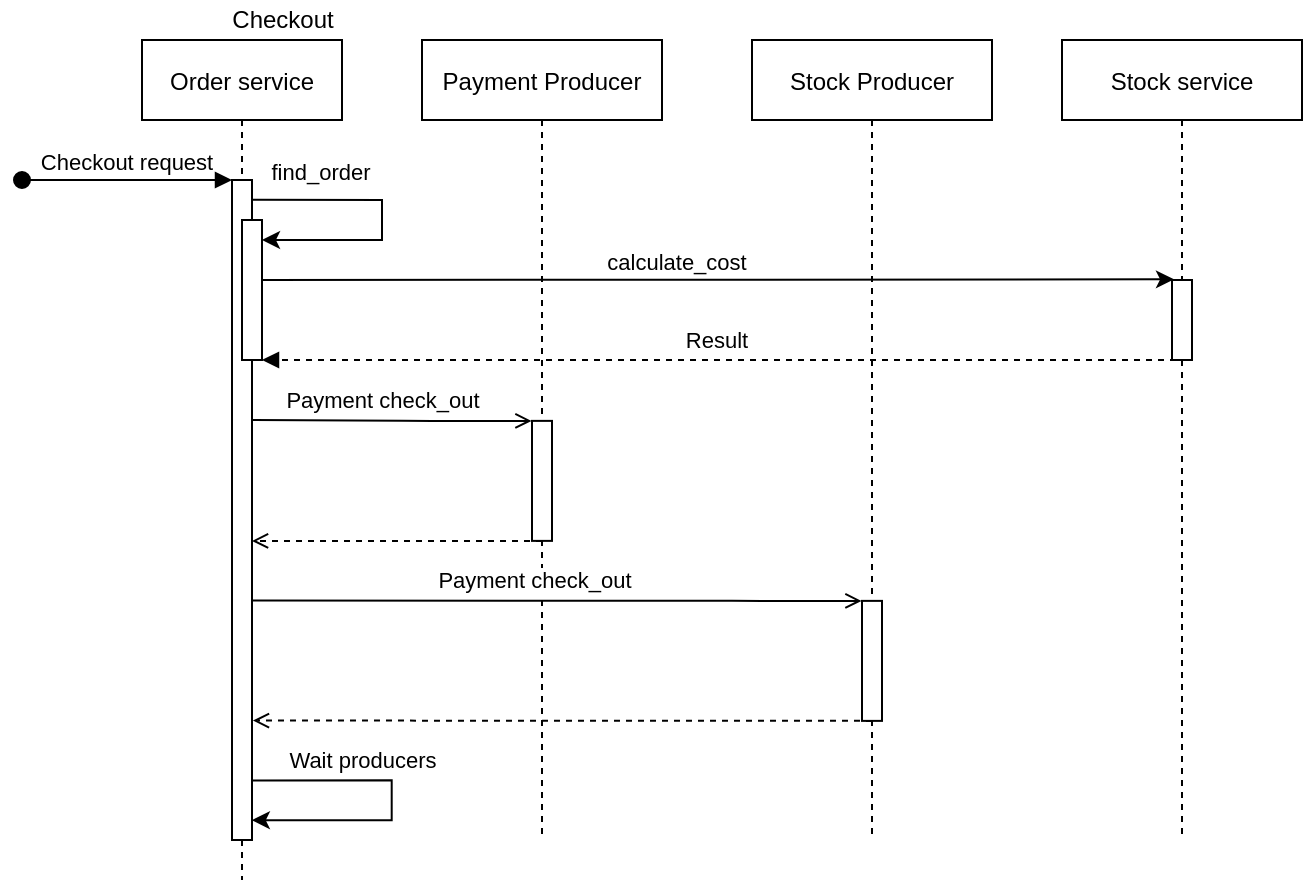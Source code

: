 <mxfile version="19.0.3" type="device"><diagram id="kgpKYQtTHZ0yAKxKKP6v" name="Page-1"><mxGraphModel dx="1422" dy="857" grid="1" gridSize="10" guides="1" tooltips="1" connect="1" arrows="1" fold="1" page="1" pageScale="1" pageWidth="850" pageHeight="1100" math="0" shadow="0"><root><mxCell id="0"/><mxCell id="1" parent="0"/><mxCell id="3nuBFxr9cyL0pnOWT2aG-1" value="Order service" style="shape=umlLifeline;perimeter=lifelinePerimeter;container=1;collapsible=0;recursiveResize=0;rounded=0;shadow=0;strokeWidth=1;" parent="1" vertex="1"><mxGeometry x="120" y="60" width="100" height="420" as="geometry"/></mxCell><mxCell id="3nuBFxr9cyL0pnOWT2aG-2" value="" style="points=[];perimeter=orthogonalPerimeter;rounded=0;shadow=0;strokeWidth=1;" parent="3nuBFxr9cyL0pnOWT2aG-1" vertex="1"><mxGeometry x="45" y="70" width="10" height="330" as="geometry"/></mxCell><mxCell id="3nuBFxr9cyL0pnOWT2aG-3" value="Checkout request" style="verticalAlign=bottom;startArrow=oval;endArrow=block;startSize=8;shadow=0;strokeWidth=1;" parent="3nuBFxr9cyL0pnOWT2aG-1" target="3nuBFxr9cyL0pnOWT2aG-2" edge="1"><mxGeometry relative="1" as="geometry"><mxPoint x="-60" y="70" as="sourcePoint"/></mxGeometry></mxCell><mxCell id="dFlhlrHC7h1q6Gi-9esQ-8" value="" style="points=[];perimeter=orthogonalPerimeter;rounded=0;shadow=0;strokeWidth=1;" parent="3nuBFxr9cyL0pnOWT2aG-1" vertex="1"><mxGeometry x="50" y="90" width="10" height="70" as="geometry"/></mxCell><mxCell id="dFlhlrHC7h1q6Gi-9esQ-14" value="&lt;div&gt;find_order&lt;/div&gt;" style="endArrow=classic;html=1;rounded=0;exitX=1.015;exitY=0.03;exitDx=0;exitDy=0;exitPerimeter=0;" parent="3nuBFxr9cyL0pnOWT2aG-1" source="3nuBFxr9cyL0pnOWT2aG-2" edge="1"><mxGeometry x="-0.529" y="14" width="50" height="50" relative="1" as="geometry"><mxPoint x="70" y="80" as="sourcePoint"/><mxPoint x="60" y="100" as="targetPoint"/><Array as="points"><mxPoint x="120" y="80"/><mxPoint x="120" y="100"/></Array><mxPoint as="offset"/></mxGeometry></mxCell><mxCell id="dFlhlrHC7h1q6Gi-9esQ-29" value="Wait producers" style="endArrow=classic;html=1;rounded=0;entryX=0.992;entryY=0.97;entryDx=0;entryDy=0;entryPerimeter=0;exitX=0.992;exitY=0.91;exitDx=0;exitDy=0;exitPerimeter=0;" parent="3nuBFxr9cyL0pnOWT2aG-1" source="3nuBFxr9cyL0pnOWT2aG-2" target="3nuBFxr9cyL0pnOWT2aG-2" edge="1"><mxGeometry x="-0.31" y="10" width="50" height="50" relative="1" as="geometry"><mxPoint x="60" y="370" as="sourcePoint"/><mxPoint x="60" y="390" as="targetPoint"/><Array as="points"><mxPoint x="124.85" y="370.1"/><mxPoint x="124.85" y="390.1"/></Array><mxPoint as="offset"/></mxGeometry></mxCell><mxCell id="3nuBFxr9cyL0pnOWT2aG-5" value="Stock service" style="shape=umlLifeline;perimeter=lifelinePerimeter;container=1;collapsible=0;recursiveResize=0;rounded=0;shadow=0;strokeWidth=1;" parent="1" vertex="1"><mxGeometry x="580" y="60" width="120" height="400" as="geometry"/></mxCell><mxCell id="dFlhlrHC7h1q6Gi-9esQ-1" value="Checkout" style="text;html=1;align=center;verticalAlign=middle;resizable=0;points=[];autosize=1;strokeColor=none;fillColor=none;" parent="1" vertex="1"><mxGeometry x="155" y="40" width="70" height="20" as="geometry"/></mxCell><mxCell id="dFlhlrHC7h1q6Gi-9esQ-13" value="&lt;div align=&quot;center&quot;&gt;Result&lt;/div&gt;" style="endArrow=block;html=1;entryX=1;entryY=1;entryDx=0;entryDy=0;entryPerimeter=0;align=center;endFill=1;exitX=0.2;exitY=1;exitDx=0;exitDy=0;exitPerimeter=0;dashed=1;" parent="1" source="3nuBFxr9cyL0pnOWT2aG-6" edge="1"><mxGeometry x="0.006" y="-10" width="50" height="50" relative="1" as="geometry"><mxPoint x="507" y="220" as="sourcePoint"/><mxPoint x="180" y="220" as="targetPoint"/><mxPoint as="offset"/></mxGeometry></mxCell><mxCell id="3nuBFxr9cyL0pnOWT2aG-6" value="" style="points=[];perimeter=orthogonalPerimeter;rounded=0;shadow=0;strokeWidth=1;" parent="1" vertex="1"><mxGeometry x="635" y="180" width="10" height="40" as="geometry"/></mxCell><mxCell id="dFlhlrHC7h1q6Gi-9esQ-19" value="calculate_cost" style="endArrow=classic;html=1;entryX=0.1;entryY=-0.008;entryDx=0;entryDy=0;entryPerimeter=0;" parent="1" target="3nuBFxr9cyL0pnOWT2aG-6" edge="1"><mxGeometry x="-0.09" y="9" width="50" height="50" relative="1" as="geometry"><mxPoint x="180" y="180" as="sourcePoint"/><mxPoint x="630" y="180" as="targetPoint"/><mxPoint as="offset"/></mxGeometry></mxCell><mxCell id="dFlhlrHC7h1q6Gi-9esQ-20" value="Payment Producer" style="shape=umlLifeline;perimeter=lifelinePerimeter;container=1;collapsible=0;recursiveResize=0;rounded=0;shadow=0;strokeWidth=1;" parent="1" vertex="1"><mxGeometry x="260" y="60" width="120" height="400" as="geometry"/></mxCell><mxCell id="dFlhlrHC7h1q6Gi-9esQ-22" value="" style="points=[];perimeter=orthogonalPerimeter;rounded=0;shadow=0;strokeWidth=1;" parent="dFlhlrHC7h1q6Gi-9esQ-20" vertex="1"><mxGeometry x="55" y="190.44" width="10" height="60" as="geometry"/></mxCell><mxCell id="dFlhlrHC7h1q6Gi-9esQ-21" value="Stock Producer" style="shape=umlLifeline;perimeter=lifelinePerimeter;container=1;collapsible=0;recursiveResize=0;rounded=0;shadow=0;strokeWidth=1;" parent="1" vertex="1"><mxGeometry x="425" y="60" width="120" height="400" as="geometry"/></mxCell><mxCell id="dFlhlrHC7h1q6Gi-9esQ-26" value="" style="points=[];perimeter=orthogonalPerimeter;rounded=0;shadow=0;strokeWidth=1;" parent="dFlhlrHC7h1q6Gi-9esQ-21" vertex="1"><mxGeometry x="55" y="280.44" width="10" height="60" as="geometry"/></mxCell><mxCell id="dFlhlrHC7h1q6Gi-9esQ-28" value="" style="endArrow=open;html=1;endFill=0;dashed=1;entryX=1.047;entryY=0.819;entryDx=0;entryDy=0;entryPerimeter=0;" parent="dFlhlrHC7h1q6Gi-9esQ-21" target="3nuBFxr9cyL0pnOWT2aG-2" edge="1"><mxGeometry width="50" height="50" relative="1" as="geometry"><mxPoint x="60" y="340.44" as="sourcePoint"/><mxPoint x="-245" y="340" as="targetPoint"/></mxGeometry></mxCell><mxCell id="dFlhlrHC7h1q6Gi-9esQ-23" value="Payment check_out" style="endArrow=open;html=1;entryX=-0.024;entryY=0;entryDx=0;entryDy=0;entryPerimeter=0;exitX=1.015;exitY=0.332;exitDx=0;exitDy=0;exitPerimeter=0;endFill=0;" parent="1" target="dFlhlrHC7h1q6Gi-9esQ-22" edge="1"><mxGeometry x="-0.071" y="10" width="50" height="50" relative="1" as="geometry"><mxPoint x="175.15" y="250.0" as="sourcePoint"/><mxPoint x="310" y="250.44" as="targetPoint"/><Array as="points"><mxPoint x="260" y="250.44"/><mxPoint x="270" y="250.44"/></Array><mxPoint as="offset"/></mxGeometry></mxCell><mxCell id="dFlhlrHC7h1q6Gi-9esQ-25" value="" style="endArrow=open;html=1;endFill=0;dashed=1;" parent="1" edge="1"><mxGeometry width="50" height="50" relative="1" as="geometry"><mxPoint x="320" y="310.44" as="sourcePoint"/><mxPoint x="175" y="310.44" as="targetPoint"/></mxGeometry></mxCell><mxCell id="dFlhlrHC7h1q6Gi-9esQ-27" value="Payment check_out" style="endArrow=open;html=1;entryX=-0.024;entryY=0;entryDx=0;entryDy=0;entryPerimeter=0;endFill=0;exitX=0.992;exitY=0.637;exitDx=0;exitDy=0;exitPerimeter=0;" parent="1" source="3nuBFxr9cyL0pnOWT2aG-2" target="dFlhlrHC7h1q6Gi-9esQ-26" edge="1"><mxGeometry x="-0.071" y="10" width="50" height="50" relative="1" as="geometry"><mxPoint x="190" y="340" as="sourcePoint"/><mxPoint x="475" y="340.44" as="targetPoint"/><Array as="points"><mxPoint x="425" y="340.44"/><mxPoint x="435" y="340.44"/></Array><mxPoint as="offset"/></mxGeometry></mxCell></root></mxGraphModel></diagram></mxfile>